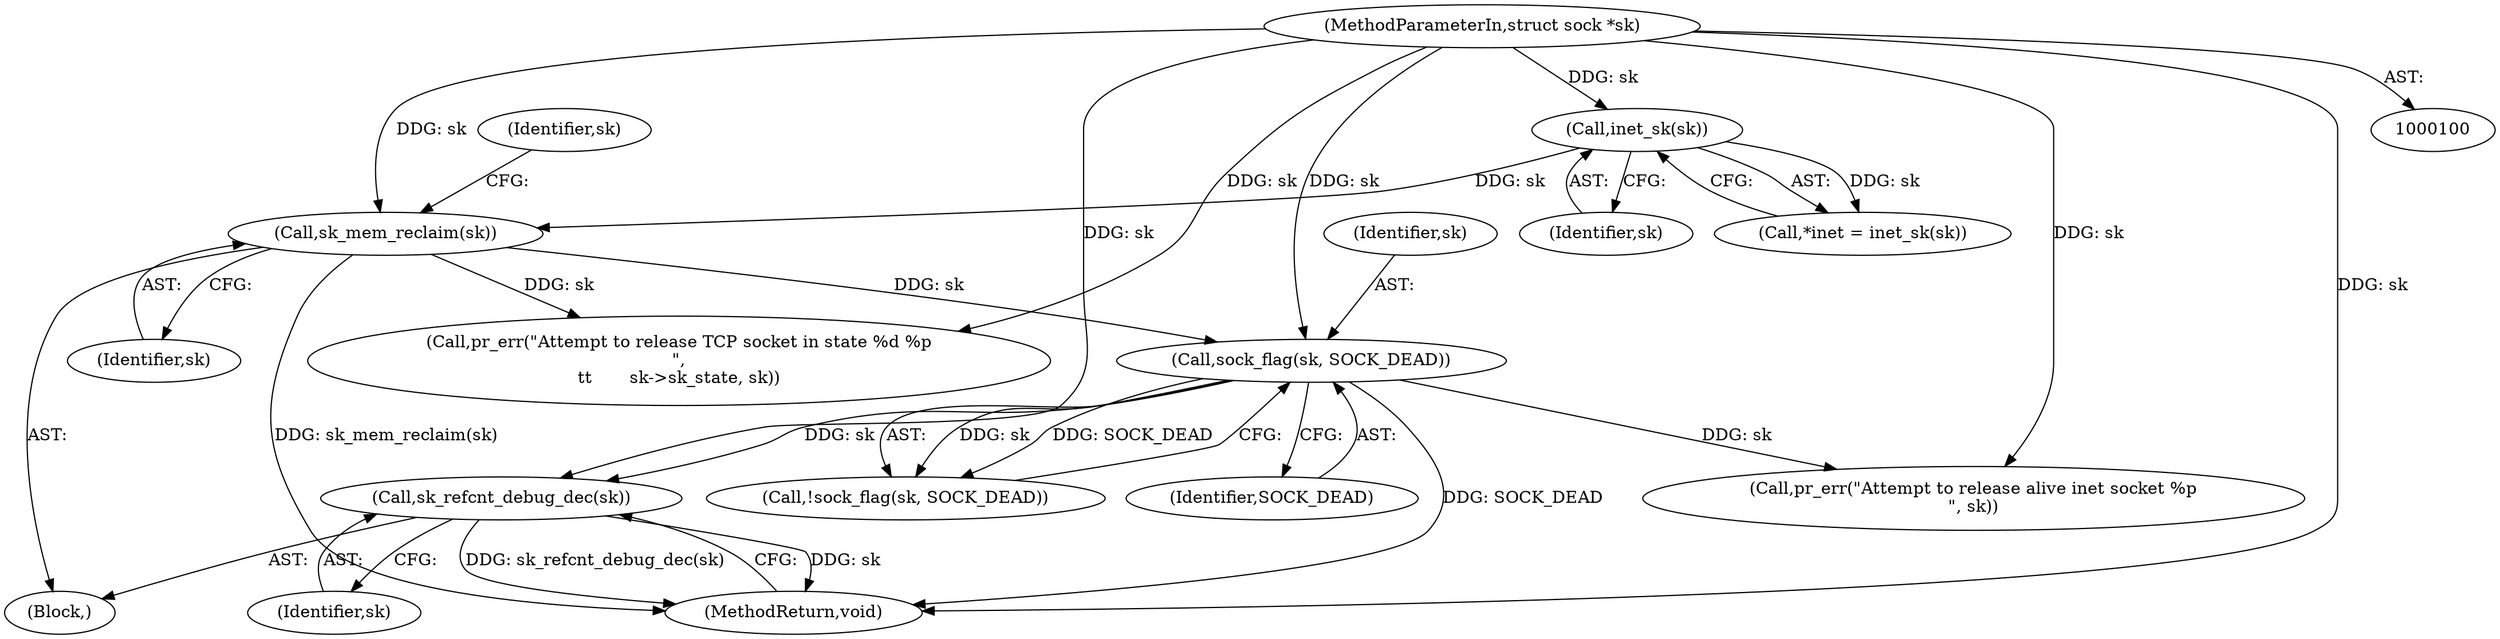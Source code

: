 digraph "0_linux_f6d8bd051c391c1c0458a30b2a7abcd939329259_4@pointer" {
"1000182" [label="(Call,sk_refcnt_debug_dec(sk))"];
"1000142" [label="(Call,sock_flag(sk, SOCK_DEAD))"];
"1000118" [label="(Call,sk_mem_reclaim(sk))"];
"1000106" [label="(Call,inet_sk(sk))"];
"1000101" [label="(MethodParameterIn,struct sock *sk)"];
"1000133" [label="(Call,pr_err(\"Attempt to release TCP socket in state %d %p\n\",\n\t\t       sk->sk_state, sk))"];
"1000144" [label="(Identifier,SOCK_DEAD)"];
"1000107" [label="(Identifier,sk)"];
"1000183" [label="(Identifier,sk)"];
"1000104" [label="(Call,*inet = inet_sk(sk))"];
"1000102" [label="(Block,)"];
"1000118" [label="(Call,sk_mem_reclaim(sk))"];
"1000146" [label="(Call,pr_err(\"Attempt to release alive inet socket %p\n\", sk))"];
"1000184" [label="(MethodReturn,void)"];
"1000119" [label="(Identifier,sk)"];
"1000141" [label="(Call,!sock_flag(sk, SOCK_DEAD))"];
"1000101" [label="(MethodParameterIn,struct sock *sk)"];
"1000124" [label="(Identifier,sk)"];
"1000143" [label="(Identifier,sk)"];
"1000142" [label="(Call,sock_flag(sk, SOCK_DEAD))"];
"1000182" [label="(Call,sk_refcnt_debug_dec(sk))"];
"1000106" [label="(Call,inet_sk(sk))"];
"1000182" -> "1000102"  [label="AST: "];
"1000182" -> "1000183"  [label="CFG: "];
"1000183" -> "1000182"  [label="AST: "];
"1000184" -> "1000182"  [label="CFG: "];
"1000182" -> "1000184"  [label="DDG: sk"];
"1000182" -> "1000184"  [label="DDG: sk_refcnt_debug_dec(sk)"];
"1000142" -> "1000182"  [label="DDG: sk"];
"1000101" -> "1000182"  [label="DDG: sk"];
"1000142" -> "1000141"  [label="AST: "];
"1000142" -> "1000144"  [label="CFG: "];
"1000143" -> "1000142"  [label="AST: "];
"1000144" -> "1000142"  [label="AST: "];
"1000141" -> "1000142"  [label="CFG: "];
"1000142" -> "1000184"  [label="DDG: SOCK_DEAD"];
"1000142" -> "1000141"  [label="DDG: sk"];
"1000142" -> "1000141"  [label="DDG: SOCK_DEAD"];
"1000118" -> "1000142"  [label="DDG: sk"];
"1000101" -> "1000142"  [label="DDG: sk"];
"1000142" -> "1000146"  [label="DDG: sk"];
"1000118" -> "1000102"  [label="AST: "];
"1000118" -> "1000119"  [label="CFG: "];
"1000119" -> "1000118"  [label="AST: "];
"1000124" -> "1000118"  [label="CFG: "];
"1000118" -> "1000184"  [label="DDG: sk_mem_reclaim(sk)"];
"1000106" -> "1000118"  [label="DDG: sk"];
"1000101" -> "1000118"  [label="DDG: sk"];
"1000118" -> "1000133"  [label="DDG: sk"];
"1000106" -> "1000104"  [label="AST: "];
"1000106" -> "1000107"  [label="CFG: "];
"1000107" -> "1000106"  [label="AST: "];
"1000104" -> "1000106"  [label="CFG: "];
"1000106" -> "1000104"  [label="DDG: sk"];
"1000101" -> "1000106"  [label="DDG: sk"];
"1000101" -> "1000100"  [label="AST: "];
"1000101" -> "1000184"  [label="DDG: sk"];
"1000101" -> "1000133"  [label="DDG: sk"];
"1000101" -> "1000146"  [label="DDG: sk"];
}

